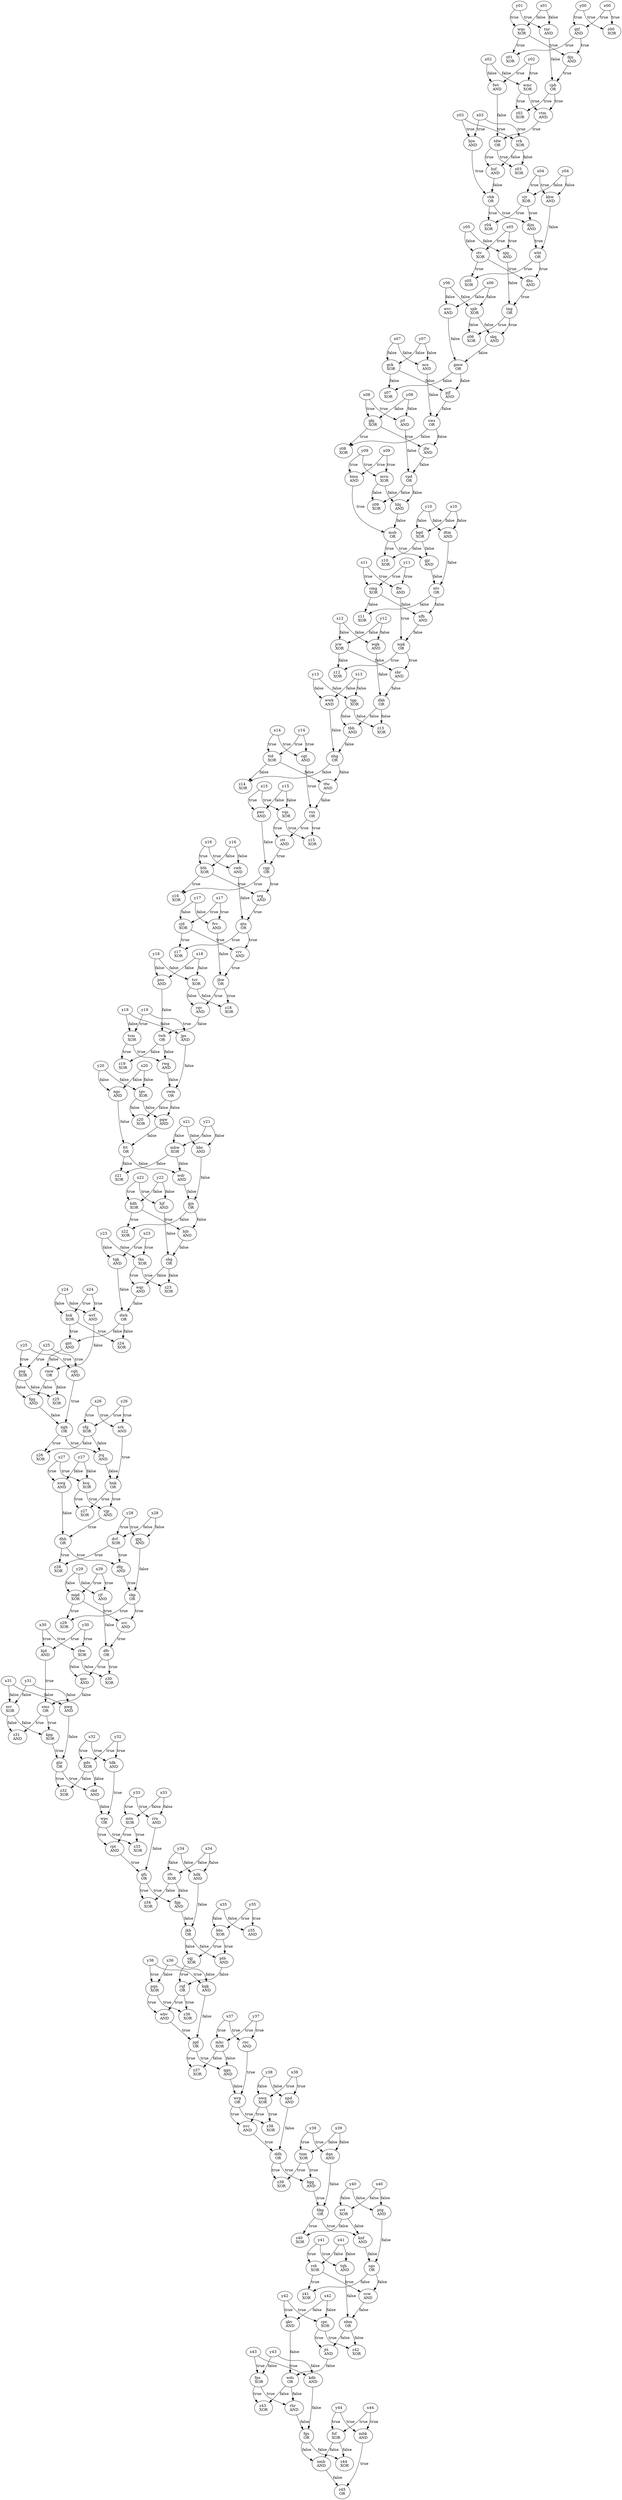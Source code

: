 digraph {
    0 [ label = "x07" ]
    1 [ label = "ncs\lAND" ]
    2 [ label = "y07" ]
    3 [ label = "y24" ]
    4 [ label = "wrf\lAND" ]
    5 [ label = "x24" ]
    6 [ label = "x19" ]
    7 [ label = "tsm\lXOR" ]
    8 [ label = "y19" ]
    9 [ label = "x40" ]
    10 [ label = "svt\lXOR" ]
    11 [ label = "y40" ]
    12 [ label = "rjf\lAND" ]
    13 [ label = "dfv\lOR" ]
    14 [ label = "src\lAND" ]
    15 [ label = "fsf\lXOR" ]
    16 [ label = "z44\lXOR" ]
    17 [ label = "fgs\lOR" ]
    18 [ label = "mhc\lXOR" ]
    19 [ label = "qgn\lAND" ]
    20 [ label = "jqd\lOR" ]
    21 [ label = "nrr\lXOR" ]
    22 [ label = "kpp\lXOR" ]
    23 [ label = "sms\lOR" ]
    24 [ label = "y20" ]
    25 [ label = "ngc\lAND" ]
    26 [ label = "x20" ]
    27 [ label = "y21" ]
    28 [ label = "hbc\lAND" ]
    29 [ label = "x21" ]
    30 [ label = "sgj\lXOR" ]
    31 [ label = "rqf\lOR" ]
    32 [ label = "ptb\lAND" ]
    33 [ label = "gjn\lOR" ]
    34 [ label = "wdr\lAND" ]
    35 [ label = "tks\lXOR" ]
    36 [ label = "z23\lXOR" ]
    37 [ label = "sbg\lOR" ]
    38 [ label = "ddh\lOR" ]
    39 [ label = "hgg\lAND" ]
    40 [ label = "tnm\lXOR" ]
    41 [ label = "hsf\lAND" ]
    42 [ label = "vbb\lOR" ]
    43 [ label = "bjw\lAND" ]
    44 [ label = "x15" ]
    45 [ label = "vqs\lXOR" ]
    46 [ label = "y15" ]
    47 [ label = "x10" ]
    48 [ label = "dtm\lAND" ]
    49 [ label = "y10" ]
    50 [ label = "z15\lXOR" ]
    51 [ label = "vss\lOR" ]
    52 [ label = "x29" ]
    53 [ label = "mgd\lXOR" ]
    54 [ label = "y29" ]
    55 [ label = "srg\lAND" ]
    56 [ label = "qtn\lOR" ]
    57 [ label = "cwb\lAND" ]
    58 [ label = "nmb\lAND" ]
    59 [ label = "z45\lOR" ]
    60 [ label = "mbk\lAND" ]
    61 [ label = "dhs\lAND" ]
    62 [ label = "tng\lOR" ]
    63 [ label = "njq\lAND" ]
    64 [ label = "jfw\lAND" ]
    65 [ label = "vpd\lOR" ]
    66 [ label = "jrf\lAND" ]
    67 [ label = "gck\lXOR" ]
    68 [ label = "tdw\lOR" ]
    69 [ label = "z03\lXOR" ]
    70 [ label = "vrk\lXOR" ]
    71 [ label = "y11" ]
    72 [ label = "ffw\lAND" ]
    73 [ label = "x11" ]
    74 [ label = "x16" ]
    75 [ label = "bth\lXOR" ]
    76 [ label = "y16" ]
    77 [ label = "x39" ]
    78 [ label = "y39" ]
    79 [ label = "cfg\lXOR" ]
    80 [ label = "jrq\lAND" ]
    81 [ label = "ngh\lOR" ]
    82 [ label = "hbj\lAND" ]
    83 [ label = "mvn\lXOR" ]
    84 [ label = "rgp\lOR" ]
    85 [ label = "z16\lXOR" ]
    86 [ label = "vrv\lAND" ]
    87 [ label = "cjd\lXOR" ]
    88 [ label = "x14" ]
    89 [ label = "cgt\lAND" ]
    90 [ label = "y14" ]
    91 [ label = "dwh\lOR" ]
    92 [ label = "z24\lXOR" ]
    93 [ label = "hsk\lXOR" ]
    94 [ label = "tgp\lXOR" ]
    95 [ label = "z13\lXOR" ]
    96 [ label = "dkh\lOR" ]
    97 [ label = "y26" ]
    98 [ label = "x26" ]
    99 [ label = "cpc\lXOR" ]
    100 [ label = "z42\lXOR" ]
    101 [ label = "nbm\lOR" ]
    102 [ label = "y42" ]
    103 [ label = "x42" ]
    104 [ label = "x17" ]
    105 [ label = "y17" ]
    106 [ label = "z36\lXOR" ]
    107 [ label = "pqn\lXOR" ]
    108 [ label = "x27" ]
    109 [ label = "nwg\lAND" ]
    110 [ label = "y27" ]
    111 [ label = "bcq\lXOR" ]
    112 [ label = "vjp\lAND" ]
    113 [ label = "hnk\lOR" ]
    114 [ label = "wqr\lAND" ]
    115 [ label = "wvr\lAND" ]
    116 [ label = "gmw\lOR" ]
    117 [ label = "skq\lAND" ]
    118 [ label = "cwm\lOR" ]
    119 [ label = "pqw\lAND" ]
    120 [ label = "tpv\lXOR" ]
    121 [ label = "x41" ]
    122 [ label = "tqh\lAND" ]
    123 [ label = "y41" ]
    124 [ label = "jcw\lXOR" ]
    125 [ label = "sbr\lAND" ]
    126 [ label = "wpk\lOR" ]
    127 [ label = "tbh\lAND" ]
    128 [ label = "wrg\lOR" ]
    129 [ label = "z38\lXOR" ]
    130 [ label = "nwq\lXOR" ]
    131 [ label = "y32" ]
    132 [ label = "gds\lXOR" ]
    133 [ label = "x32" ]
    134 [ label = "bmn\lAND" ]
    135 [ label = "msb\lOR" ]
    136 [ label = "wps\lOR" ]
    137 [ label = "z33\lXOR" ]
    138 [ label = "mtn\lXOR" ]
    139 [ label = "sws\lOR" ]
    140 [ label = "pjf\lAND" ]
    141 [ label = "tqk\lAND" ]
    142 [ label = "x31" ]
    143 [ label = "pwg\lAND" ]
    144 [ label = "y31" ]
    145 [ label = "y12" ]
    146 [ label = "x12" ]
    147 [ label = "z31\lAND" ]
    148 [ label = "x38" ]
    149 [ label = "npd\lAND" ]
    150 [ label = "y38" ]
    151 [ label = "y02" ]
    152 [ label = "fwt\lAND" ]
    153 [ label = "x02" ]
    154 [ label = "y37" ]
    155 [ label = "rnc\lAND" ]
    156 [ label = "x37" ]
    157 [ label = "vtm\lAND" ]
    158 [ label = "ckd\lAND" ]
    159 [ label = "ghr\lOR" ]
    160 [ label = "nfb\lAND" ]
    161 [ label = "ctv\lXOR" ]
    162 [ label = "z05\lXOR" ]
    163 [ label = "wht\lOR" ]
    164 [ label = "cmg\lXOR" ]
    165 [ label = "y05" ]
    166 [ label = "x05" ]
    167 [ label = "jhw\lOR" ]
    168 [ label = "z18\lXOR" ]
    169 [ label = "tcv\lXOR" ]
    170 [ label = "rmw\lOR" ]
    171 [ label = "gnt\lAND" ]
    172 [ label = "y01" ]
    173 [ label = "tnr\lAND" ]
    174 [ label = "x01" ]
    175 [ label = "x36" ]
    176 [ label = "y36" ]
    177 [ label = "gjq\lAND" ]
    178 [ label = "skp\lOR" ]
    179 [ label = "dfg\lAND" ]
    180 [ label = "ptg\lAND" ]
    181 [ label = "dqn\lAND" ]
    182 [ label = "bjb\lAND" ]
    183 [ label = "hjf\lAND" ]
    184 [ label = "rrn\lAND" ]
    185 [ label = "qfs\lOR" ]
    186 [ label = "rpt\lAND" ]
    187 [ label = "sgs\lOR" ]
    188 [ label = "ccw\lAND" ]
    189 [ label = "rsb\lXOR" ]
    190 [ label = "z25\lXOR" ]
    191 [ label = "psg\lXOR" ]
    192 [ label = "bgd\lXOR" ]
    193 [ label = "z10\lXOR" ]
    194 [ label = "fvv\lAND" ]
    195 [ label = "y22" ]
    196 [ label = "x22" ]
    197 [ label = "fgp\lAND" ]
    198 [ label = "rfv\lXOR" ]
    199 [ label = "wds\lOR" ]
    200 [ label = "rhr\lAND" ]
    201 [ label = "fps\lXOR" ]
    202 [ label = "y18" ]
    203 [ label = "x18" ]
    204 [ label = "ttd\lXOR" ]
    205 [ label = "tfw\lAND" ]
    206 [ label = "nhg\lOR" ]
    207 [ label = "bbc\lXOR" ]
    208 [ label = "jkb\lOR" ]
    209 [ label = "djn\lAND" ]
    210 [ label = "cpb\lOR" ]
    211 [ label = "y35" ]
    212 [ label = "x35" ]
    213 [ label = "frt\lOR" ]
    214 [ label = "y25" ]
    215 [ label = "x25" ]
    216 [ label = "y13" ]
    217 [ label = "x13" ]
    218 [ label = "x30" ]
    219 [ label = "rbw\lXOR" ]
    220 [ label = "y30" ]
    221 [ label = "z29\lXOR" ]
    222 [ label = "z11\lXOR" ]
    223 [ label = "ntv\lOR" ]
    224 [ label = "vjr\lXOR" ]
    225 [ label = "z04\lXOR" ]
    226 [ label = "gkj\lXOR" ]
    227 [ label = "z08\lXOR" ]
    228 [ label = "tdk\lAND" ]
    229 [ label = "wmr\lXOR" ]
    230 [ label = "jps\lAND" ]
    231 [ label = "rqv\lAND" ]
    232 [ label = "x34" ]
    233 [ label = "hdk\lAND" ]
    234 [ label = "y34" ]
    235 [ label = "wqc\lXOR" ]
    236 [ label = "z01\lXOR" ]
    237 [ label = "qtf\lAND" ]
    238 [ label = "wgk\lAND" ]
    239 [ label = "x43" ]
    240 [ label = "kdb\lAND" ]
    241 [ label = "y43" ]
    242 [ label = "y04" ]
    243 [ label = "x04" ]
    244 [ label = "fgg\lAND" ]
    245 [ label = "z20\lXOR" ]
    246 [ label = "z17\lXOR" ]
    247 [ label = "x33" ]
    248 [ label = "y33" ]
    249 [ label = "z27\lXOR" ]
    250 [ label = "wwk\lAND" ]
    251 [ label = "twb\lOR" ]
    252 [ label = "z19\lXOR" ]
    253 [ label = "mhw\lXOR" ]
    254 [ label = "pwr\lAND" ]
    255 [ label = "z30\lXOR" ]
    256 [ label = "ctt\lAND" ]
    257 [ label = "x28" ]
    258 [ label = "y28" ]
    259 [ label = "dvf\lXOR" ]
    260 [ label = "khw\lAND" ]
    261 [ label = "z07\lXOR" ]
    262 [ label = "z21\lXOR" ]
    263 [ label = "spb\lXOR" ]
    264 [ label = "knf\lAND" ]
    265 [ label = "hkg\lOR" ]
    266 [ label = "kdh\lXOR" ]
    267 [ label = "z34\lXOR" ]
    268 [ label = "jtt\lAND" ]
    269 [ label = "qkv\lAND" ]
    270 [ label = "z32\lXOR" ]
    271 [ label = "qnv\lAND" ]
    272 [ label = "gjr\lAND" ]
    273 [ label = "bjd\lAND" ]
    274 [ label = "pns\lAND" ]
    275 [ label = "srh\lAND" ]
    276 [ label = "nvc\lAND" ]
    277 [ label = "x08" ]
    278 [ label = "y08" ]
    279 [ label = "y06" ]
    280 [ label = "x06" ]
    281 [ label = "z37\lXOR" ]
    282 [ label = "z39\lXOR" ]
    283 [ label = "cqh\lAND" ]
    284 [ label = "z22\lXOR" ]
    285 [ label = "djm\lAND" ]
    286 [ label = "dhh\lOR" ]
    287 [ label = "y00" ]
    288 [ label = "x00" ]
    289 [ label = "z26\lXOR" ]
    290 [ label = "z06\lXOR" ]
    291 [ label = "z00\lXOR" ]
    292 [ label = "z02\lXOR" ]
    293 [ label = "x03" ]
    294 [ label = "y03" ]
    295 [ label = "z14\lXOR" ]
    296 [ label = "rwg\lAND" ]
    297 [ label = "z35\lAND" ]
    298 [ label = "z41\lXOR" ]
    299 [ label = "wbv\lAND" ]
    300 [ label = "z28\lXOR" ]
    301 [ label = "z40\lXOR" ]
    302 [ label = "y23" ]
    303 [ label = "x23" ]
    304 [ label = "z12\lXOR" ]
    305 [ label = "y09" ]
    306 [ label = "x09" ]
    307 [ label = "z43\lXOR" ]
    308 [ label = "kqk\lAND" ]
    309 [ label = "x44" ]
    310 [ label = "y44" ]
    311 [ label = "z09\lXOR" ]
    0 -> 1 [ label = "false" ]
    2 -> 1 [ label = "false" ]
    3 -> 4 [ label = "false" ]
    5 -> 4 [ label = "true" ]
    6 -> 7 [ label = "false" ]
    8 -> 7 [ label = "true" ]
    9 -> 10 [ label = "false" ]
    11 -> 10 [ label = "false" ]
    12 -> 13 [ label = "false" ]
    14 -> 13 [ label = "true" ]
    15 -> 16 [ label = "false" ]
    17 -> 16 [ label = "false" ]
    18 -> 19 [ label = "false" ]
    20 -> 19 [ label = "true" ]
    21 -> 22 [ label = "false" ]
    23 -> 22 [ label = "true" ]
    24 -> 25 [ label = "false" ]
    26 -> 25 [ label = "false" ]
    27 -> 28 [ label = "false" ]
    29 -> 28 [ label = "false" ]
    30 -> 31 [ label = "true" ]
    32 -> 31 [ label = "false" ]
    28 -> 33 [ label = "false" ]
    34 -> 33 [ label = "false" ]
    35 -> 36 [ label = "true" ]
    37 -> 36 [ label = "false" ]
    38 -> 39 [ label = "true" ]
    40 -> 39 [ label = "true" ]
    41 -> 42 [ label = "false" ]
    43 -> 42 [ label = "true" ]
    44 -> 45 [ label = "true" ]
    46 -> 45 [ label = "false" ]
    47 -> 48 [ label = "false" ]
    49 -> 48 [ label = "false" ]
    45 -> 50 [ label = "true" ]
    51 -> 50 [ label = "true" ]
    52 -> 53 [ label = "true" ]
    54 -> 53 [ label = "false" ]
    55 -> 56 [ label = "true" ]
    57 -> 56 [ label = "false" ]
    58 -> 59 [ label = "false" ]
    60 -> 59 [ label = "true" ]
    61 -> 62 [ label = "true" ]
    63 -> 62 [ label = "false" ]
    64 -> 65 [ label = "false" ]
    66 -> 65 [ label = "false" ]
    0 -> 67 [ label = "false" ]
    2 -> 67 [ label = "false" ]
    68 -> 69 [ label = "true" ]
    70 -> 69 [ label = "false" ]
    71 -> 72 [ label = "true" ]
    73 -> 72 [ label = "true" ]
    74 -> 75 [ label = "true" ]
    76 -> 75 [ label = "false" ]
    77 -> 40 [ label = "false" ]
    78 -> 40 [ label = "true" ]
    79 -> 80 [ label = "false" ]
    81 -> 80 [ label = "true" ]
    65 -> 82 [ label = "false" ]
    83 -> 82 [ label = "false" ]
    84 -> 85 [ label = "true" ]
    75 -> 85 [ label = "true" ]
    56 -> 86 [ label = "true" ]
    87 -> 86 [ label = "true" ]
    88 -> 89 [ label = "true" ]
    90 -> 89 [ label = "true" ]
    91 -> 92 [ label = "false" ]
    93 -> 92 [ label = "true" ]
    94 -> 95 [ label = "false" ]
    96 -> 95 [ label = "false" ]
    97 -> 79 [ label = "true" ]
    98 -> 79 [ label = "true" ]
    99 -> 100 [ label = "true" ]
    101 -> 100 [ label = "false" ]
    102 -> 99 [ label = "true" ]
    103 -> 99 [ label = "false" ]
    104 -> 87 [ label = "true" ]
    105 -> 87 [ label = "false" ]
    31 -> 106 [ label = "true" ]
    107 -> 106 [ label = "true" ]
    108 -> 109 [ label = "true" ]
    110 -> 109 [ label = "false" ]
    111 -> 112 [ label = "true" ]
    113 -> 112 [ label = "true" ]
    35 -> 114 [ label = "true" ]
    37 -> 114 [ label = "false" ]
    115 -> 116 [ label = "false" ]
    117 -> 116 [ label = "false" ]
    118 -> 119 [ label = "false" ]
    120 -> 119 [ label = "false" ]
    121 -> 122 [ label = "false" ]
    123 -> 122 [ label = "true" ]
    124 -> 125 [ label = "false" ]
    126 -> 125 [ label = "true" ]
    94 -> 127 [ label = "false" ]
    96 -> 127 [ label = "false" ]
    128 -> 129 [ label = "true" ]
    130 -> 129 [ label = "true" ]
    131 -> 132 [ label = "true" ]
    133 -> 132 [ label = "true" ]
    134 -> 135 [ label = "true" ]
    82 -> 135 [ label = "false" ]
    136 -> 137 [ label = "true" ]
    138 -> 137 [ label = "true" ]
    1 -> 139 [ label = "false" ]
    140 -> 139 [ label = "false" ]
    114 -> 91 [ label = "false" ]
    141 -> 91 [ label = "false" ]
    142 -> 143 [ label = "false" ]
    144 -> 143 [ label = "false" ]
    145 -> 124 [ label = "false" ]
    146 -> 124 [ label = "false" ]
    21 -> 147 [ label = "false" ]
    23 -> 147 [ label = "true" ]
    148 -> 149 [ label = "true" ]
    150 -> 149 [ label = "false" ]
    151 -> 152 [ label = "true" ]
    153 -> 152 [ label = "false" ]
    154 -> 155 [ label = "true" ]
    156 -> 155 [ label = "true" ]
    152 -> 68 [ label = "false" ]
    157 -> 68 [ label = "true" ]
    148 -> 130 [ label = "true" ]
    150 -> 130 [ label = "false" ]
    132 -> 158 [ label = "false" ]
    159 -> 158 [ label = "true" ]
    72 -> 126 [ label = "true" ]
    160 -> 126 [ label = "false" ]
    161 -> 162 [ label = "true" ]
    163 -> 162 [ label = "true" ]
    71 -> 164 [ label = "true" ]
    73 -> 164 [ label = "true" ]
    165 -> 161 [ label = "false" ]
    166 -> 161 [ label = "true" ]
    167 -> 168 [ label = "true" ]
    169 -> 168 [ label = "false" ]
    4 -> 170 [ label = "false" ]
    171 -> 170 [ label = "false" ]
    172 -> 173 [ label = "true" ]
    174 -> 173 [ label = "false" ]
    175 -> 107 [ label = "false" ]
    176 -> 107 [ label = "true" ]
    177 -> 178 [ label = "false" ]
    179 -> 178 [ label = "true" ]
    9 -> 180 [ label = "false" ]
    11 -> 180 [ label = "false" ]
    78 -> 181 [ label = "true" ]
    77 -> 181 [ label = "false" ]
    182 -> 37 [ label = "false" ]
    183 -> 37 [ label = "false" ]
    184 -> 185 [ label = "false" ]
    186 -> 185 [ label = "true" ]
    161 -> 61 [ label = "true" ]
    163 -> 61 [ label = "true" ]
    187 -> 188 [ label = "false" ]
    189 -> 188 [ label = "true" ]
    170 -> 190 [ label = "false" ]
    191 -> 190 [ label = "false" ]
    3 -> 93 [ label = "false" ]
    5 -> 93 [ label = "true" ]
    192 -> 193 [ label = "false" ]
    135 -> 193 [ label = "true" ]
    105 -> 194 [ label = "false" ]
    104 -> 194 [ label = "true" ]
    195 -> 183 [ label = "false" ]
    196 -> 183 [ label = "true" ]
    185 -> 197 [ label = "true" ]
    198 -> 197 [ label = "false" ]
    199 -> 200 [ label = "false" ]
    201 -> 200 [ label = "true" ]
    202 -> 169 [ label = "false" ]
    203 -> 169 [ label = "false" ]
    204 -> 205 [ label = "false" ]
    206 -> 205 [ label = "false" ]
    207 -> 32 [ label = "true" ]
    208 -> 32 [ label = "false" ]
    209 -> 210 [ label = "true" ]
    173 -> 210 [ label = "false" ]
    211 -> 207 [ label = "true" ]
    212 -> 207 [ label = "false" ]
    205 -> 51 [ label = "false" ]
    89 -> 51 [ label = "true" ]
    84 -> 55 [ label = "true" ]
    75 -> 55 [ label = "true" ]
    91 -> 171 [ label = "false" ]
    93 -> 171 [ label = "true" ]
    119 -> 213 [ label = "false" ]
    25 -> 213 [ label = "false" ]
    214 -> 191 [ label = "true" ]
    215 -> 191 [ label = "true" ]
    216 -> 94 [ label = "false" ]
    217 -> 94 [ label = "false" ]
    218 -> 219 [ label = "true" ]
    220 -> 219 [ label = "true" ]
    86 -> 167 [ label = "true" ]
    194 -> 167 [ label = "false" ]
    178 -> 221 [ label = "true" ]
    53 -> 221 [ label = "true" ]
    164 -> 222 [ label = "false" ]
    223 -> 222 [ label = "false" ]
    224 -> 225 [ label = "true" ]
    42 -> 225 [ label = "true" ]
    226 -> 227 [ label = "true" ]
    139 -> 227 [ label = "false" ]
    26 -> 120 [ label = "false" ]
    24 -> 120 [ label = "false" ]
    223 -> 160 [ label = "false" ]
    164 -> 160 [ label = "false" ]
    133 -> 228 [ label = "true" ]
    131 -> 228 [ label = "true" ]
    229 -> 157 [ label = "true" ]
    210 -> 157 [ label = "true" ]
    6 -> 230 [ label = "false" ]
    8 -> 230 [ label = "true" ]
    167 -> 231 [ label = "true" ]
    169 -> 231 [ label = "false" ]
    110 -> 111 [ label = "false" ]
    108 -> 111 [ label = "true" ]
    232 -> 233 [ label = "false" ]
    234 -> 233 [ label = "false" ]
    235 -> 236 [ label = "true" ]
    237 -> 236 [ label = "true" ]
    238 -> 96 [ label = "false" ]
    125 -> 96 [ label = "false" ]
    239 -> 240 [ label = "true" ]
    241 -> 240 [ label = "false" ]
    242 -> 224 [ label = "false" ]
    243 -> 224 [ label = "true" ]
    170 -> 244 [ label = "false" ]
    191 -> 244 [ label = "false" ]
    226 -> 64 [ label = "true" ]
    139 -> 64 [ label = "false" ]
    118 -> 245 [ label = "false" ]
    120 -> 245 [ label = "false" ]
    87 -> 246 [ label = "true" ]
    56 -> 246 [ label = "true" ]
    15 -> 58 [ label = "false" ]
    17 -> 58 [ label = "false" ]
    136 -> 186 [ label = "true" ]
    138 -> 186 [ label = "true" ]
    247 -> 138 [ label = "false" ]
    248 -> 138 [ label = "true" ]
    111 -> 249 [ label = "true" ]
    113 -> 249 [ label = "true" ]
    127 -> 206 [ label = "false" ]
    250 -> 206 [ label = "false" ]
    251 -> 252 [ label = "false" ]
    7 -> 252 [ label = "true" ]
    213 -> 34 [ label = "false" ]
    253 -> 34 [ label = "false" ]
    46 -> 254 [ label = "false" ]
    44 -> 254 [ label = "true" ]
    219 -> 255 [ label = "false" ]
    13 -> 255 [ label = "true" ]
    51 -> 256 [ label = "true" ]
    45 -> 256 [ label = "true" ]
    257 -> 177 [ label = "false" ]
    258 -> 177 [ label = "true" ]
    258 -> 259 [ label = "true" ]
    257 -> 259 [ label = "false" ]
    207 -> 30 [ label = "true" ]
    208 -> 30 [ label = "false" ]
    239 -> 201 [ label = "true" ]
    241 -> 201 [ label = "false" ]
    242 -> 260 [ label = "false" ]
    243 -> 260 [ label = "true" ]
    143 -> 159 [ label = "false" ]
    22 -> 159 [ label = "true" ]
    142 -> 21 [ label = "false" ]
    144 -> 21 [ label = "false" ]
    116 -> 261 [ label = "false" ]
    67 -> 261 [ label = "false" ]
    213 -> 262 [ label = "false" ]
    253 -> 262 [ label = "false" ]
    263 -> 117 [ label = "false" ]
    62 -> 117 [ label = "true" ]
    10 -> 264 [ label = "false" ]
    265 -> 264 [ label = "true" ]
    33 -> 182 [ label = "false" ]
    266 -> 182 [ label = "true" ]
    185 -> 267 [ label = "true" ]
    198 -> 267 [ label = "false" ]
    99 -> 268 [ label = "true" ]
    101 -> 268 [ label = "false" ]
    122 -> 101 [ label = "false" ]
    188 -> 101 [ label = "false" ]
    268 -> 199 [ label = "false" ]
    269 -> 199 [ label = "false" ]
    132 -> 270 [ label = "false" ]
    159 -> 270 [ label = "true" ]
    219 -> 271 [ label = "false" ]
    13 -> 271 [ label = "true" ]
    135 -> 272 [ label = "true" ]
    192 -> 272 [ label = "false" ]
    271 -> 23 [ label = "false" ]
    273 -> 23 [ label = "true" ]
    202 -> 274 [ label = "false" ]
    203 -> 274 [ label = "false" ]
    121 -> 189 [ label = "false" ]
    123 -> 189 [ label = "true" ]
    98 -> 275 [ label = "true" ]
    97 -> 275 [ label = "true" ]
    276 -> 38 [ label = "true" ]
    149 -> 38 [ label = "false" ]
    48 -> 223 [ label = "false" ]
    272 -> 223 [ label = "false" ]
    277 -> 66 [ label = "true" ]
    278 -> 66 [ label = "false" ]
    90 -> 204 [ label = "true" ]
    88 -> 204 [ label = "true" ]
    279 -> 115 [ label = "false" ]
    280 -> 115 [ label = "false" ]
    76 -> 57 [ label = "false" ]
    74 -> 57 [ label = "true" ]
    155 -> 128 [ label = "true" ]
    19 -> 128 [ label = "false" ]
    220 -> 273 [ label = "true" ]
    218 -> 273 [ label = "true" ]
    20 -> 281 [ label = "true" ]
    18 -> 281 [ label = "false" ]
    38 -> 282 [ label = "true" ]
    40 -> 282 [ label = "true" ]
    146 -> 238 [ label = "false" ]
    145 -> 238 [ label = "false" ]
    283 -> 81 [ label = "true" ]
    244 -> 81 [ label = "false" ]
    266 -> 284 [ label = "true" ]
    33 -> 284 [ label = "false" ]
    174 -> 235 [ label = "false" ]
    172 -> 235 [ label = "true" ]
    260 -> 163 [ label = "false" ]
    285 -> 163 [ label = "true" ]
    256 -> 84 [ label = "true" ]
    254 -> 84 [ label = "false" ]
    27 -> 253 [ label = "false" ]
    29 -> 253 [ label = "false" ]
    112 -> 286 [ label = "true" ]
    109 -> 286 [ label = "false" ]
    153 -> 229 [ label = "false" ]
    151 -> 229 [ label = "true" ]
    67 -> 140 [ label = "false" ]
    116 -> 140 [ label = "false" ]
    231 -> 251 [ label = "false" ]
    274 -> 251 [ label = "false" ]
    287 -> 237 [ label = "true" ]
    288 -> 237 [ label = "true" ]
    165 -> 63 [ label = "false" ]
    166 -> 63 [ label = "true" ]
    54 -> 12 [ label = "false" ]
    52 -> 12 [ label = "true" ]
    70 -> 41 [ label = "false" ]
    68 -> 41 [ label = "true" ]
    102 -> 269 [ label = "true" ]
    103 -> 269 [ label = "false" ]
    49 -> 192 [ label = "false" ]
    47 -> 192 [ label = "false" ]
    79 -> 289 [ label = "false" ]
    81 -> 289 [ label = "true" ]
    62 -> 290 [ label = "true" ]
    263 -> 290 [ label = "false" ]
    287 -> 291 [ label = "true" ]
    288 -> 291 [ label = "true" ]
    210 -> 292 [ label = "true" ]
    229 -> 292 [ label = "true" ]
    158 -> 136 [ label = "false" ]
    228 -> 136 [ label = "true" ]
    80 -> 113 [ label = "false" ]
    275 -> 113 [ label = "true" ]
    195 -> 266 [ label = "false" ]
    196 -> 266 [ label = "true" ]
    293 -> 43 [ label = "true" ]
    294 -> 43 [ label = "true" ]
    206 -> 295 [ label = "false" ]
    204 -> 295 [ label = "false" ]
    7 -> 296 [ label = "true" ]
    251 -> 296 [ label = "false" ]
    181 -> 265 [ label = "false" ]
    39 -> 265 [ label = "true" ]
    234 -> 198 [ label = "false" ]
    232 -> 198 [ label = "false" ]
    211 -> 297 [ label = "true" ]
    212 -> 297 [ label = "false" ]
    215 -> 283 [ label = "true" ]
    214 -> 283 [ label = "true" ]
    248 -> 184 [ label = "true" ]
    247 -> 184 [ label = "false" ]
    235 -> 209 [ label = "true" ]
    237 -> 209 [ label = "true" ]
    187 -> 298 [ label = "false" ]
    189 -> 298 [ label = "true" ]
    277 -> 226 [ label = "true" ]
    278 -> 226 [ label = "false" ]
    296 -> 118 [ label = "false" ]
    230 -> 118 [ label = "false" ]
    31 -> 299 [ label = "true" ]
    107 -> 299 [ label = "true" ]
    156 -> 18 [ label = "true" ]
    154 -> 18 [ label = "true" ]
    259 -> 300 [ label = "true" ]
    286 -> 300 [ label = "true" ]
    240 -> 17 [ label = "false" ]
    200 -> 17 [ label = "false" ]
    264 -> 187 [ label = "false" ]
    180 -> 187 [ label = "false" ]
    10 -> 301 [ label = "false" ]
    265 -> 301 [ label = "true" ]
    216 -> 250 [ label = "false" ]
    217 -> 250 [ label = "false" ]
    302 -> 141 [ label = "false" ]
    303 -> 141 [ label = "true" ]
    197 -> 208 [ label = "false" ]
    233 -> 208 [ label = "false" ]
    124 -> 304 [ label = "false" ]
    126 -> 304 [ label = "true" ]
    279 -> 263 [ label = "false" ]
    280 -> 263 [ label = "false" ]
    303 -> 35 [ label = "true" ]
    302 -> 35 [ label = "false" ]
    305 -> 134 [ label = "true" ]
    306 -> 134 [ label = "true" ]
    199 -> 307 [ label = "false" ]
    201 -> 307 [ label = "true" ]
    286 -> 179 [ label = "true" ]
    259 -> 179 [ label = "true" ]
    53 -> 14 [ label = "true" ]
    178 -> 14 [ label = "true" ]
    128 -> 276 [ label = "true" ]
    130 -> 276 [ label = "true" ]
    294 -> 70 [ label = "true" ]
    293 -> 70 [ label = "true" ]
    176 -> 308 [ label = "true" ]
    175 -> 308 [ label = "false" ]
    224 -> 285 [ label = "true" ]
    42 -> 285 [ label = "true" ]
    309 -> 15 [ label = "true" ]
    310 -> 15 [ label = "true" ]
    309 -> 60 [ label = "true" ]
    310 -> 60 [ label = "true" ]
    308 -> 20 [ label = "false" ]
    299 -> 20 [ label = "true" ]
    65 -> 311 [ label = "false" ]
    83 -> 311 [ label = "false" ]
    305 -> 83 [ label = "true" ]
    306 -> 83 [ label = "true" ]
}